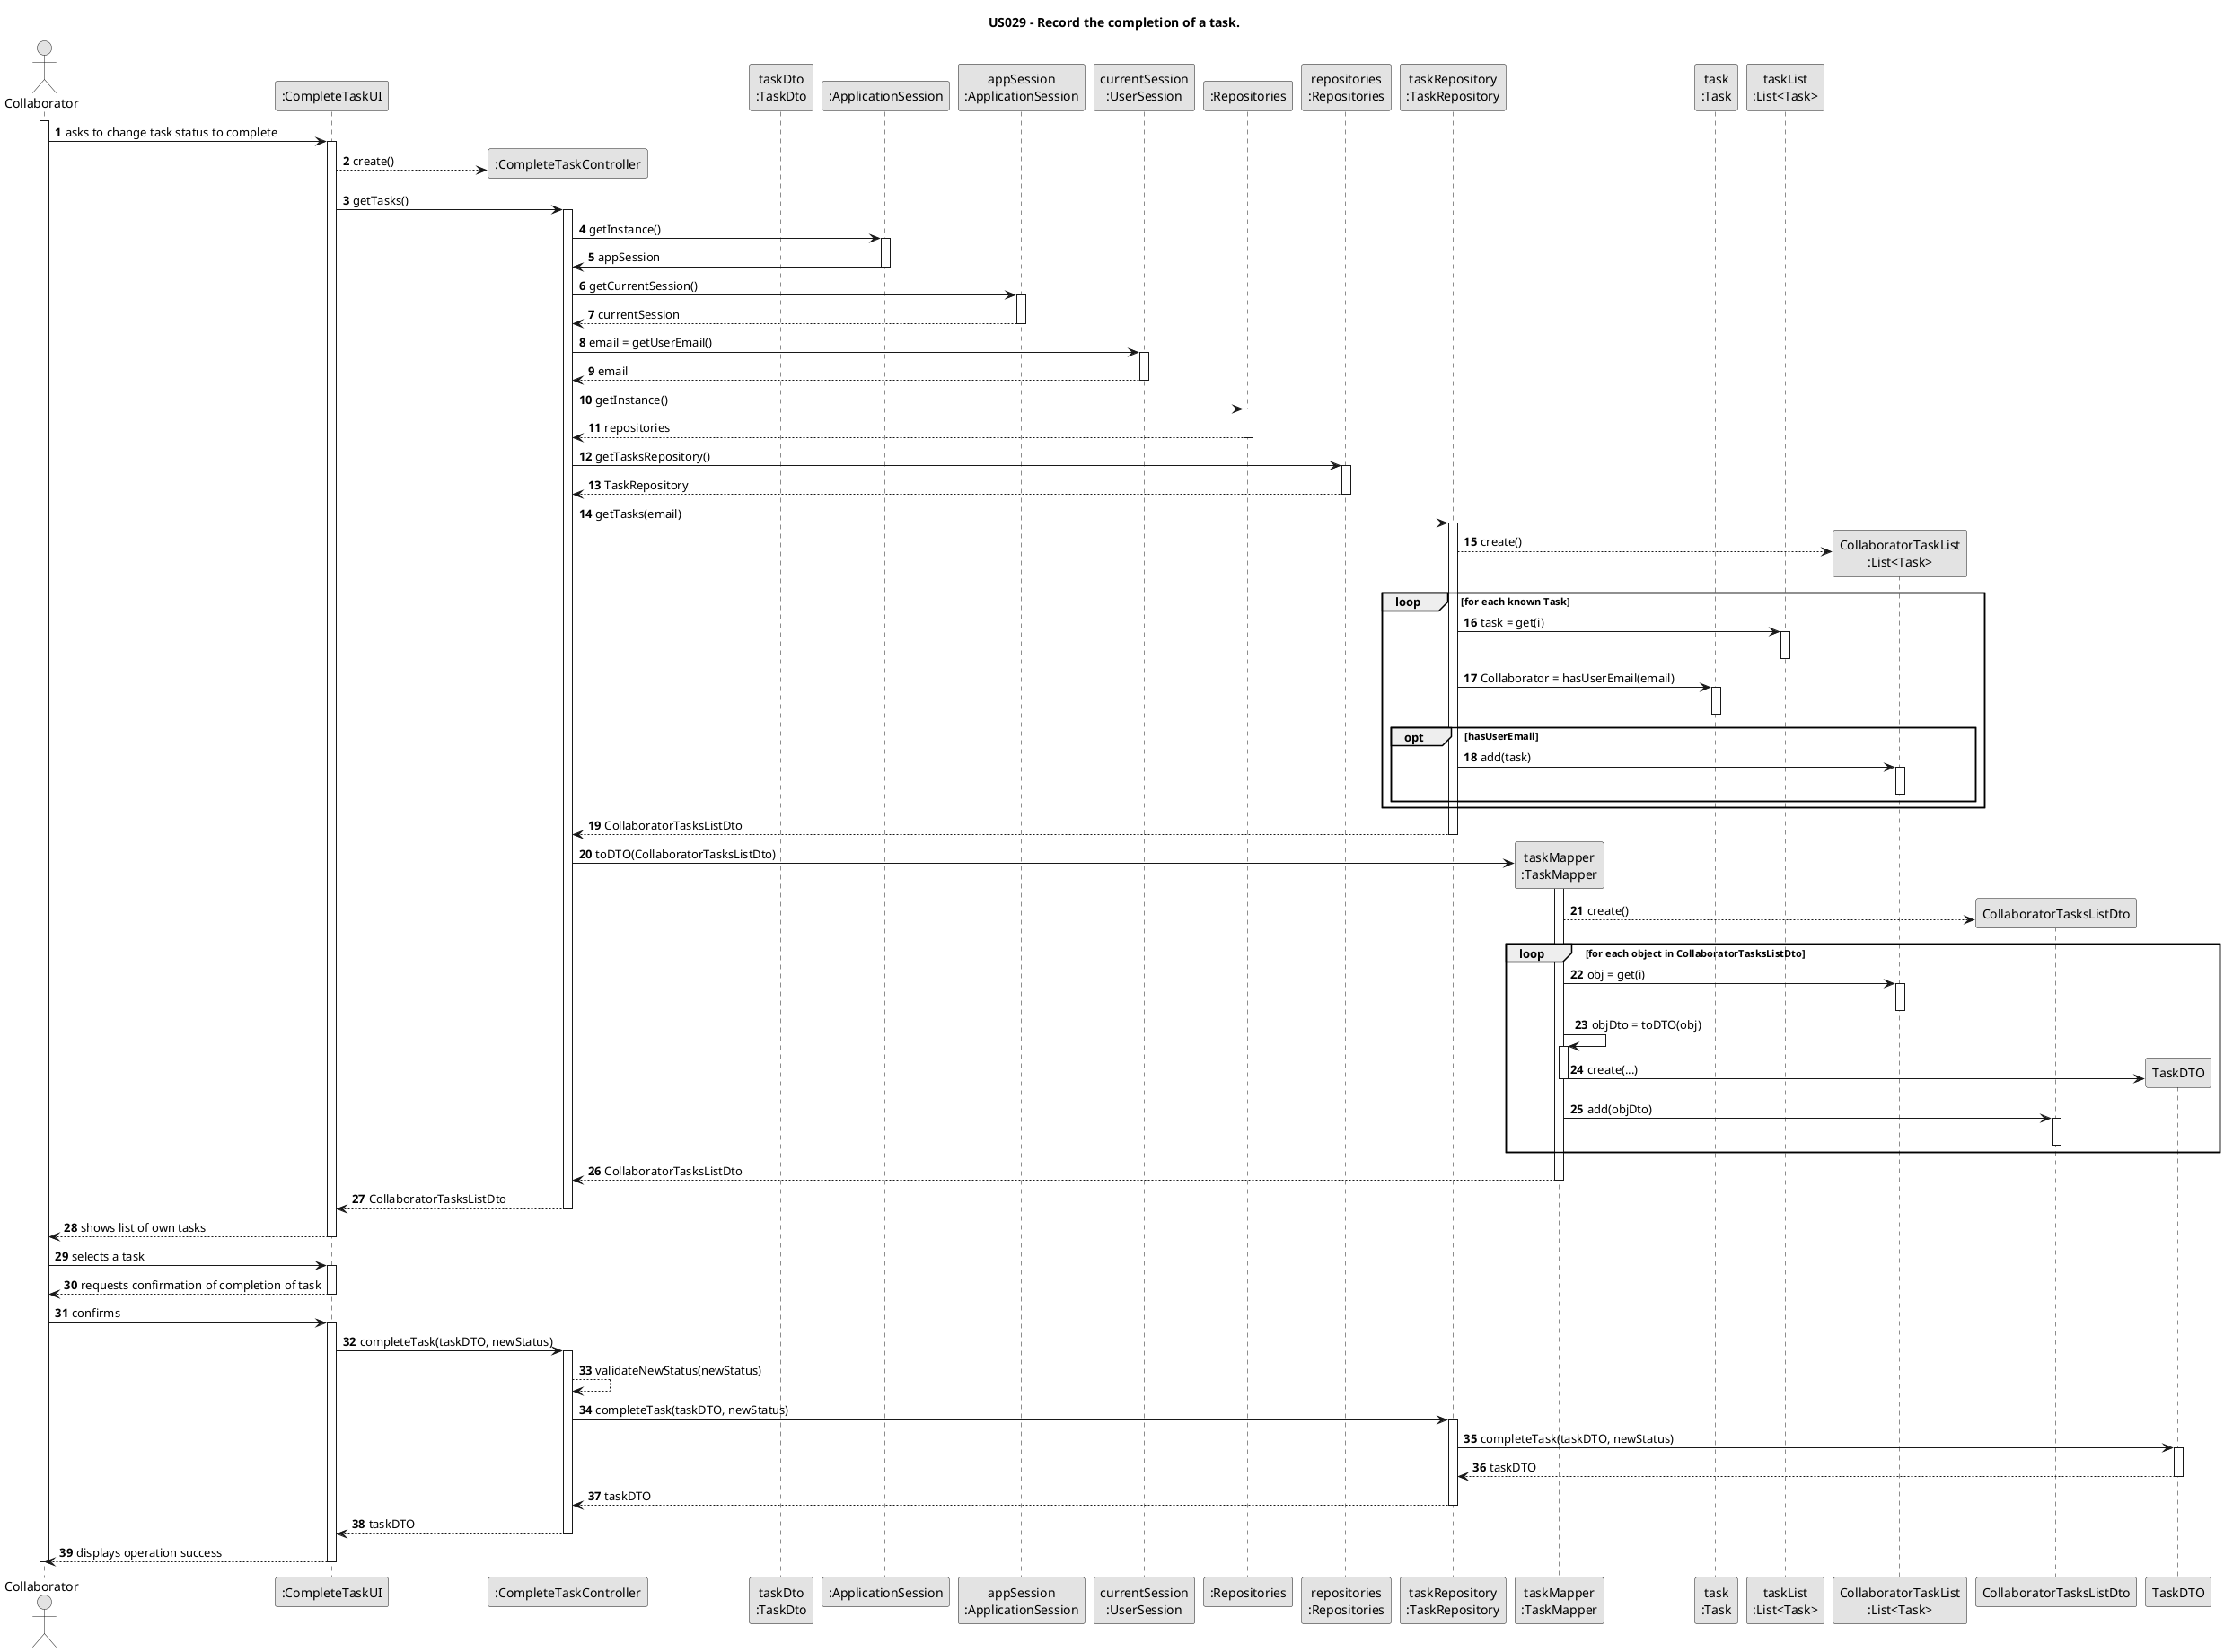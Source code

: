 @startuml
skinparam monochrome true
skinparam packageStyle rectangle
skinparam shadowing false

       title US029 - Record the completion of a task.

autonumber

actor "Collaborator" as Employee
participant ":CompleteTaskUI" as UI
participant ":CompleteTaskController" as CTRL
participant "taskDto\n:TaskDto" as TaskDto
participant ":ApplicationSession" as _APP
participant "appSession\n:ApplicationSession" as APP
participant "currentSession\n:UserSession" as SESSION
participant ":Repositories" as RepositorySingleton
participant "repositories\n:Repositories" as PLAT
participant "taskRepository\n:TaskRepository" as TaskRepository
participant "taskMapper\n:TaskMapper" as TaskMapper
participant "task\n:Task" as task
participant "taskList\n:List<Task>" as taskList
participant "CollaboratorTaskList\n:List<Task>" as CollaboratorTasksList

activate Employee

    Employee -> UI : asks to change task status to complete
    activate UI

     UI --> CTRL** : create()
             UI -> CTRL : getTasks()
             activate CTRL

                 CTRL -> _APP: getInstance()
                     activate _APP
                         _APP -> CTRL: appSession
                     deactivate _APP

                     CTRL -> APP: getCurrentSession()
                     activate APP

                         APP --> CTRL: currentSession
                     deactivate APP

                     CTRL -> SESSION: email = getUserEmail()
                     activate SESSION

                         SESSION --> CTRL: email
                     deactivate SESSION

                 CTRL -> RepositorySingleton : getInstance()
                     activate RepositorySingleton

                         RepositorySingleton --> CTRL: repositories
                     deactivate RepositorySingleton

                     CTRL -> PLAT : getTasksRepository()
                     activate PLAT

                         PLAT --> CTRL : TaskRepository
                     deactivate PLAT

                      CTRL -> TaskRepository : getTasks(email)
                                         activate TaskRepository

                                             TaskRepository --> CollaboratorTasksList** : create()

                                             loop for each known Task
                                                 TaskRepository -> taskList : task = get(i)
                                                 activate taskList
                                                 deactivate taskList

                                                 TaskRepository -> task : Collaborator = hasUserEmail(email)
                                                 activate task
                                                 deactivate task

                                                 opt hasUserEmail
                                                     TaskRepository -> CollaboratorTasksList : add(task)
                                                     activate CollaboratorTasksList
                                                     deactivate CollaboratorTasksList
                                                 end opt

                                             end loop

                         TaskRepository --> CTRL : CollaboratorTasksListDto
                     deactivate TaskRepository

                     CTRL -> TaskMapper** : toDTO(CollaboratorTasksListDto)
                     activate TaskMapper

                         TaskMapper --> CollaboratorTasksListDto** : create()

                         loop for each object in CollaboratorTasksListDto
                             TaskMapper -> CollaboratorTasksList : obj = get(i)
                             activate CollaboratorTasksList

                                 deactivate CollaboratorTasksList

                             TaskMapper -> TaskMapper : objDto = toDTO(obj)
                             activate TaskMapper

                                 TaskMapper -> TaskDTO** :create(...)
                                 deactivate TaskMapper

                             TaskMapper -> CollaboratorTasksListDto : add(objDto)
                             activate CollaboratorTasksListDto

                                 deactivate CollaboratorTasksListDto

                             end loop

                         TaskMapper --> CTRL : CollaboratorTasksListDto
                         deactivate TaskMapper

                     CTRL --> UI : CollaboratorTasksListDto
                     deactivate CTRL
    UI --> Employee : shows list of own tasks
    deactivate UI

    Employee -> UI : selects a task
    activate UI

    UI --> Employee : requests confirmation of completion of task
    deactivate UI

    Employee -> UI : confirms
    activate UI
 UI -> CTRL : completeTask(taskDTO, newStatus)
    activate CTRL

    CTRL --> CTRL : validateNewStatus(newStatus)
    CTRL -> TaskRepository :  completeTask(taskDTO, newStatus)
    activate TaskRepository

    TaskRepository -> TaskDTO :  completeTask(taskDTO, newStatus)
    activate TaskDTO

    TaskDTO --> TaskRepository : taskDTO
    deactivate TaskDTO

    TaskRepository --> CTRL : taskDTO
    deactivate TaskRepository

    CTRL --> UI : taskDTO
    deactivate CTRL

    UI --> Employee : displays operation success
    deactivate UI

deactivate Employee
@enduml